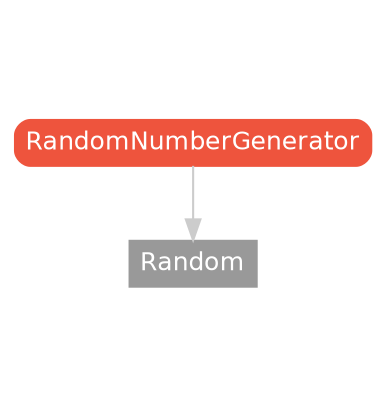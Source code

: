 strict digraph "RandomNumberGenerator - Type Hierarchy - SwiftDoc.org" {
    pad="0.1,0.8"
    node [shape=box, style="filled,rounded", color="#999999", fillcolor="#999999", fontcolor=white, fontname=Helvetica, fontnames="Helvetica,sansserif", fontsize=12, margin="0.07,0.05", height="0.3"]
    edge [color="#cccccc"]
    "Random" [URL="/type/Random/hierarchy/", style=filled]
    "RandomNumberGenerator" [URL="/protocol/RandomNumberGenerator/", style="filled,rounded", fillcolor="#ee543d", color="#ee543d"]    "RandomNumberGenerator" -> "Random"
    subgraph Types {
        rank = max; "Random";
    }
}